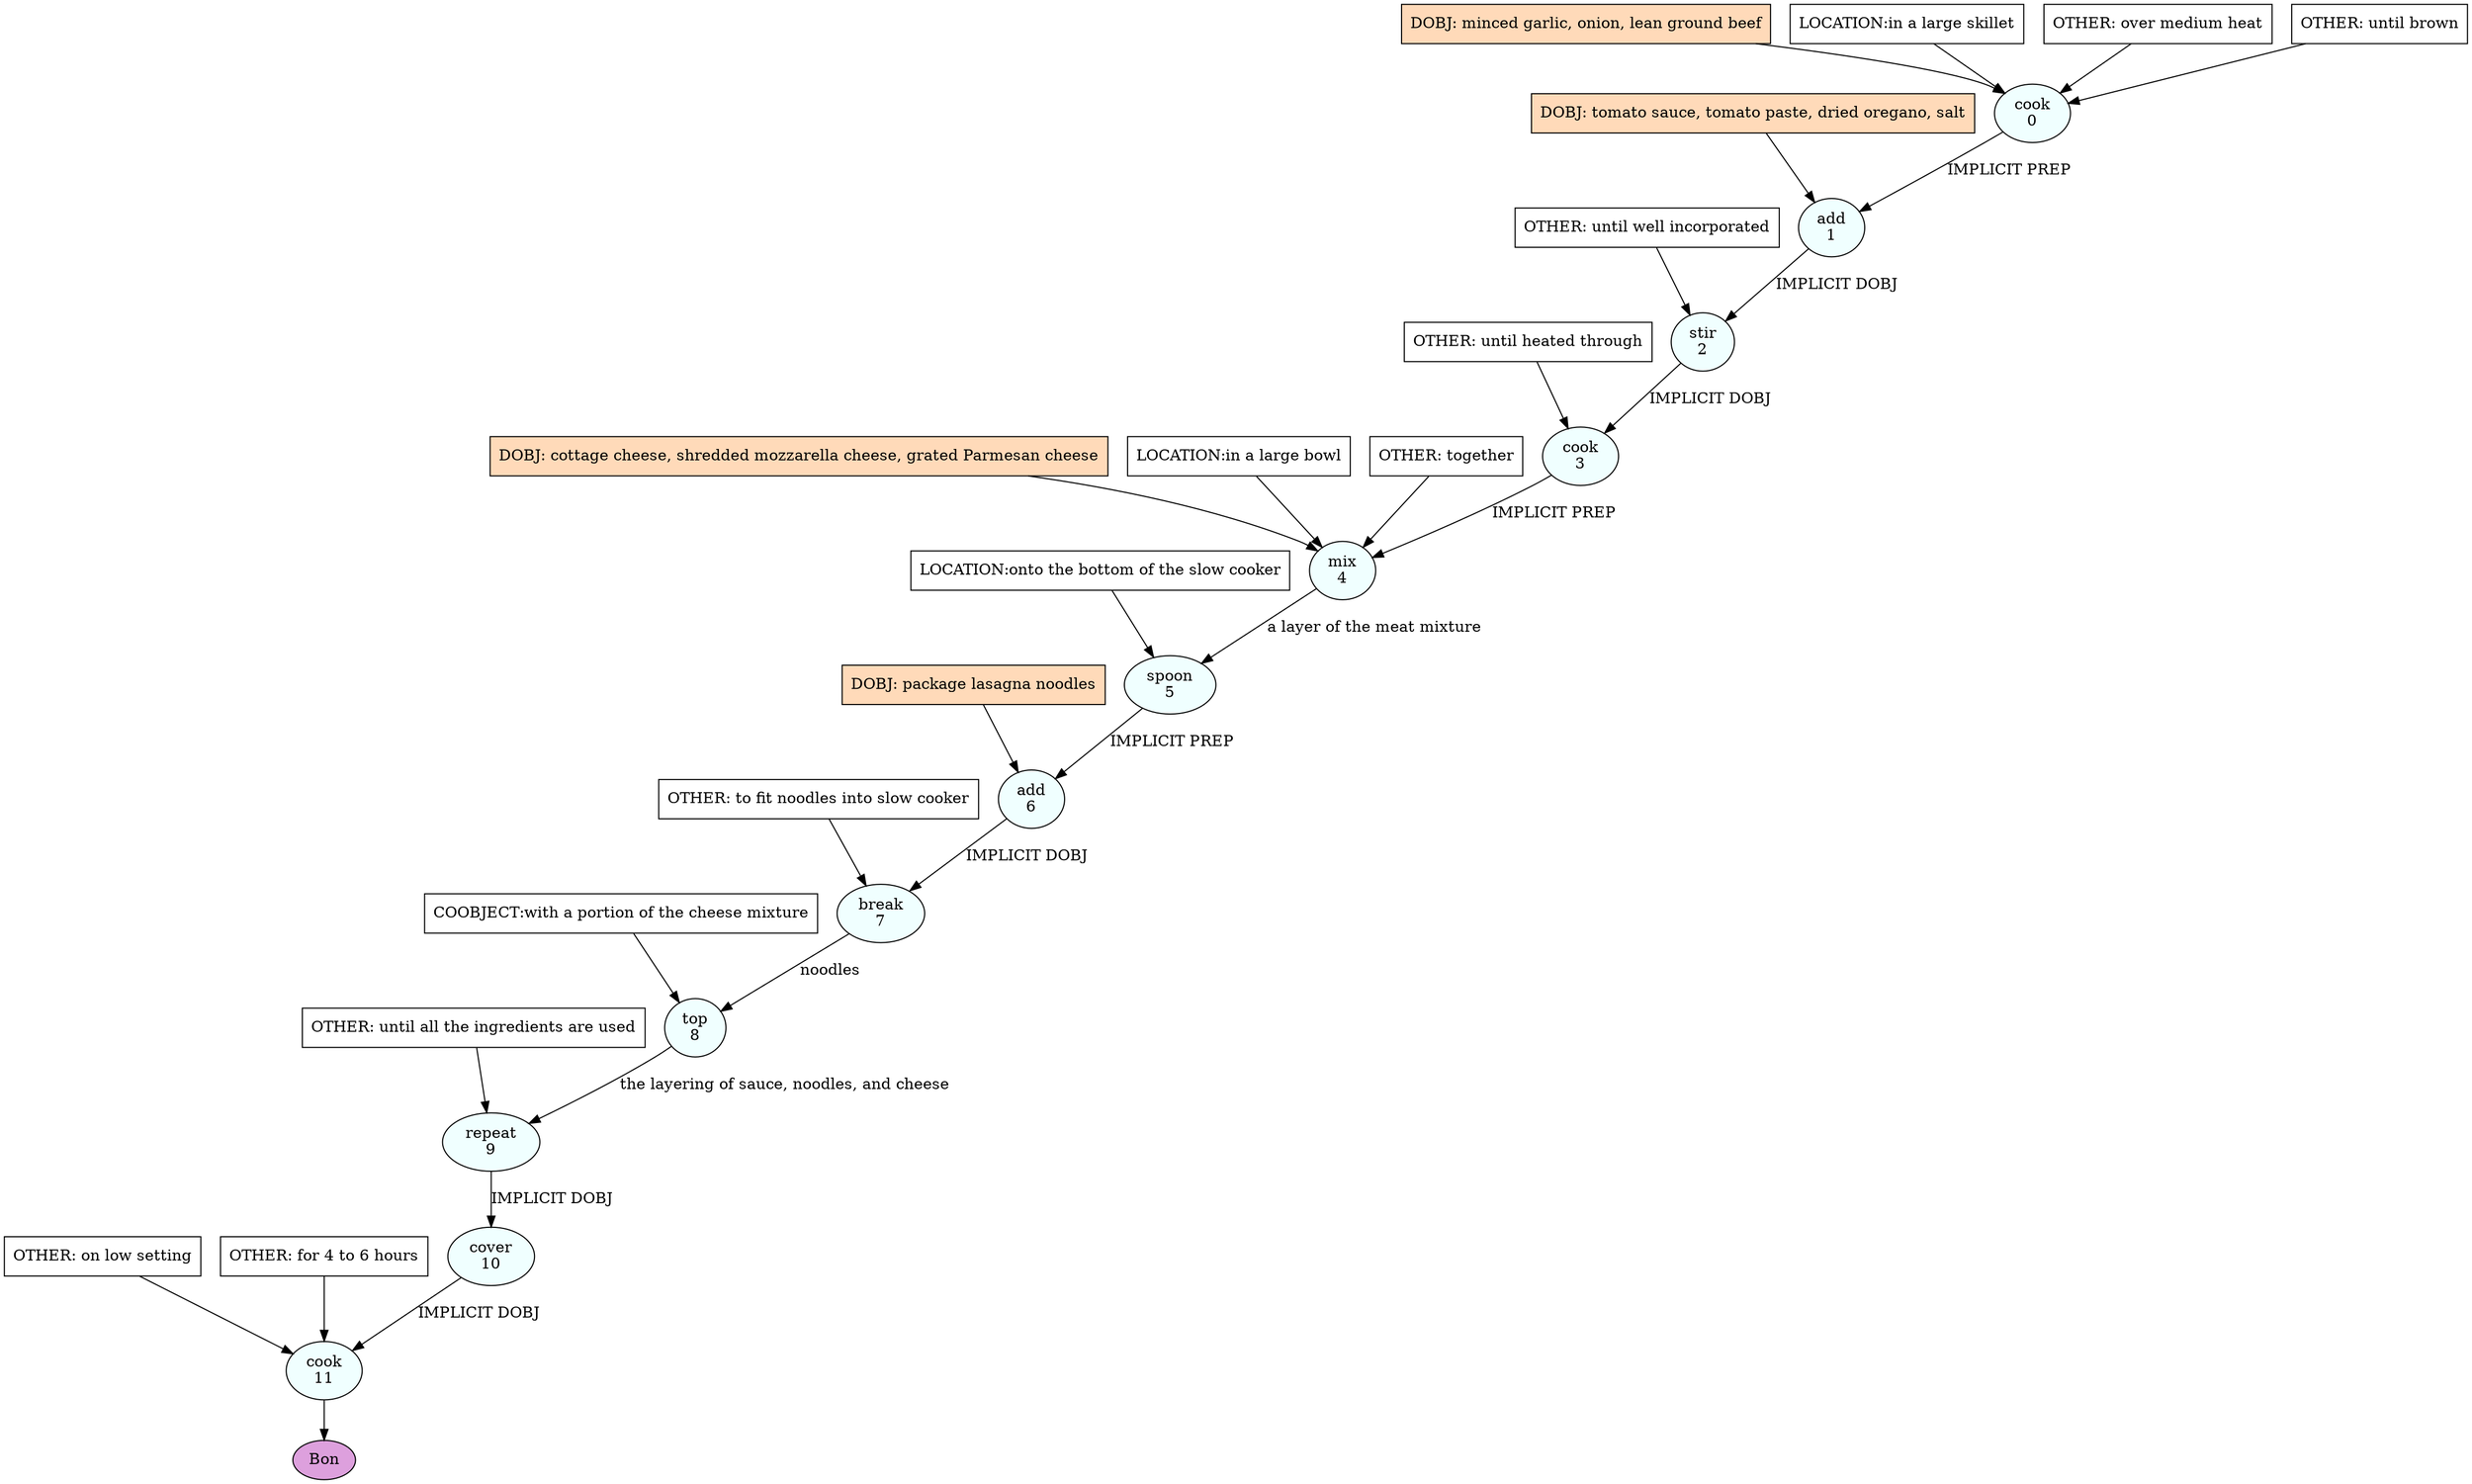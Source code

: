 digraph recipe {
E0[label="cook
0", shape=oval, style=filled, fillcolor=azure]
E1[label="add
1", shape=oval, style=filled, fillcolor=azure]
E2[label="stir
2", shape=oval, style=filled, fillcolor=azure]
E3[label="cook
3", shape=oval, style=filled, fillcolor=azure]
E4[label="mix
4", shape=oval, style=filled, fillcolor=azure]
E5[label="spoon
5", shape=oval, style=filled, fillcolor=azure]
E6[label="add
6", shape=oval, style=filled, fillcolor=azure]
E7[label="break
7", shape=oval, style=filled, fillcolor=azure]
E8[label="top
8", shape=oval, style=filled, fillcolor=azure]
E9[label="repeat
9", shape=oval, style=filled, fillcolor=azure]
E10[label="cover
10", shape=oval, style=filled, fillcolor=azure]
E11[label="cook
11", shape=oval, style=filled, fillcolor=azure]
D0[label="DOBJ: minced garlic, onion, lean ground beef", shape=box, style=filled, fillcolor=peachpuff]
D0 -> E0
P0_0[label="LOCATION:in a large skillet", shape=box, style=filled, fillcolor=white]
P0_0 -> E0
O0_0[label="OTHER: over medium heat", shape=box, style=filled, fillcolor=white]
O0_0 -> E0
O0_1[label="OTHER: until brown", shape=box, style=filled, fillcolor=white]
O0_1 -> E0
D1_ing[label="DOBJ: tomato sauce, tomato paste, dried oregano, salt", shape=box, style=filled, fillcolor=peachpuff]
D1_ing -> E1
E0 -> E1 [label="IMPLICIT PREP"]
E1 -> E2 [label="IMPLICIT DOBJ"]
O2_0_0[label="OTHER: until well incorporated", shape=box, style=filled, fillcolor=white]
O2_0_0 -> E2
E2 -> E3 [label="IMPLICIT DOBJ"]
O3_0_0[label="OTHER: until heated through", shape=box, style=filled, fillcolor=white]
O3_0_0 -> E3
D4_ing[label="DOBJ: cottage cheese, shredded mozzarella cheese, grated Parmesan cheese", shape=box, style=filled, fillcolor=peachpuff]
D4_ing -> E4
E3 -> E4 [label="IMPLICIT PREP"]
P4_1_0[label="LOCATION:in a large bowl", shape=box, style=filled, fillcolor=white]
P4_1_0 -> E4
O4_0_0[label="OTHER: together", shape=box, style=filled, fillcolor=white]
O4_0_0 -> E4
E4 -> E5 [label="a layer of the meat mixture"]
P5_0_0[label="LOCATION:onto the bottom of the slow cooker", shape=box, style=filled, fillcolor=white]
P5_0_0 -> E5
D6_ing[label="DOBJ: package lasagna noodles", shape=box, style=filled, fillcolor=peachpuff]
D6_ing -> E6
E5 -> E6 [label="IMPLICIT PREP"]
E6 -> E7 [label="IMPLICIT DOBJ"]
O7_0_0[label="OTHER: to fit noodles into slow cooker", shape=box, style=filled, fillcolor=white]
O7_0_0 -> E7
E7 -> E8 [label="noodles"]
P8_0_0[label="COOBJECT:with a portion of the cheese mixture", shape=box, style=filled, fillcolor=white]
P8_0_0 -> E8
E8 -> E9 [label="the layering of sauce, noodles, and cheese"]
O9_0_0[label="OTHER: until all the ingredients are used", shape=box, style=filled, fillcolor=white]
O9_0_0 -> E9
E9 -> E10 [label="IMPLICIT DOBJ"]
E10 -> E11 [label="IMPLICIT DOBJ"]
O11_0_0[label="OTHER: on low setting", shape=box, style=filled, fillcolor=white]
O11_0_0 -> E11
O11_1_0[label="OTHER: for 4 to 6 hours", shape=box, style=filled, fillcolor=white]
O11_1_0 -> E11
EOR[label="Bon", shape=oval, style=filled, fillcolor=plum]
E11 -> EOR
}
